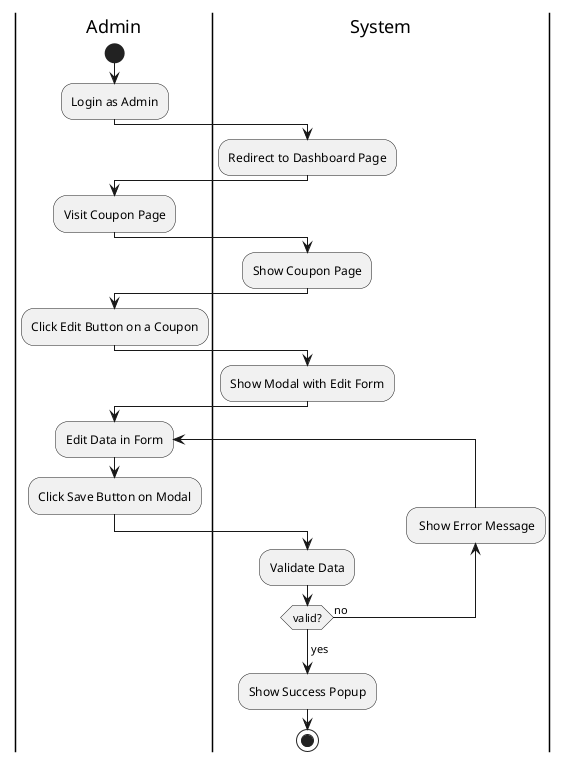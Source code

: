 @startuml EditCoupon
|Admin|
start
:Login as Admin;
|System|
:Redirect to Dashboard Page;
|Admin|
:Visit Coupon Page;
|System|
:Show Coupon Page;
|Admin|
:Click Edit Button on a Coupon;
|System|
:Show Modal with Edit Form;
|Admin|
repeat :Edit Data in Form;
:Click Save Button on Modal;
|System|
:Validate Data;
backward: Show Error Message;
repeat while(valid?) is (no)
->yes;
:Show Success Popup;
stop
@enduml
